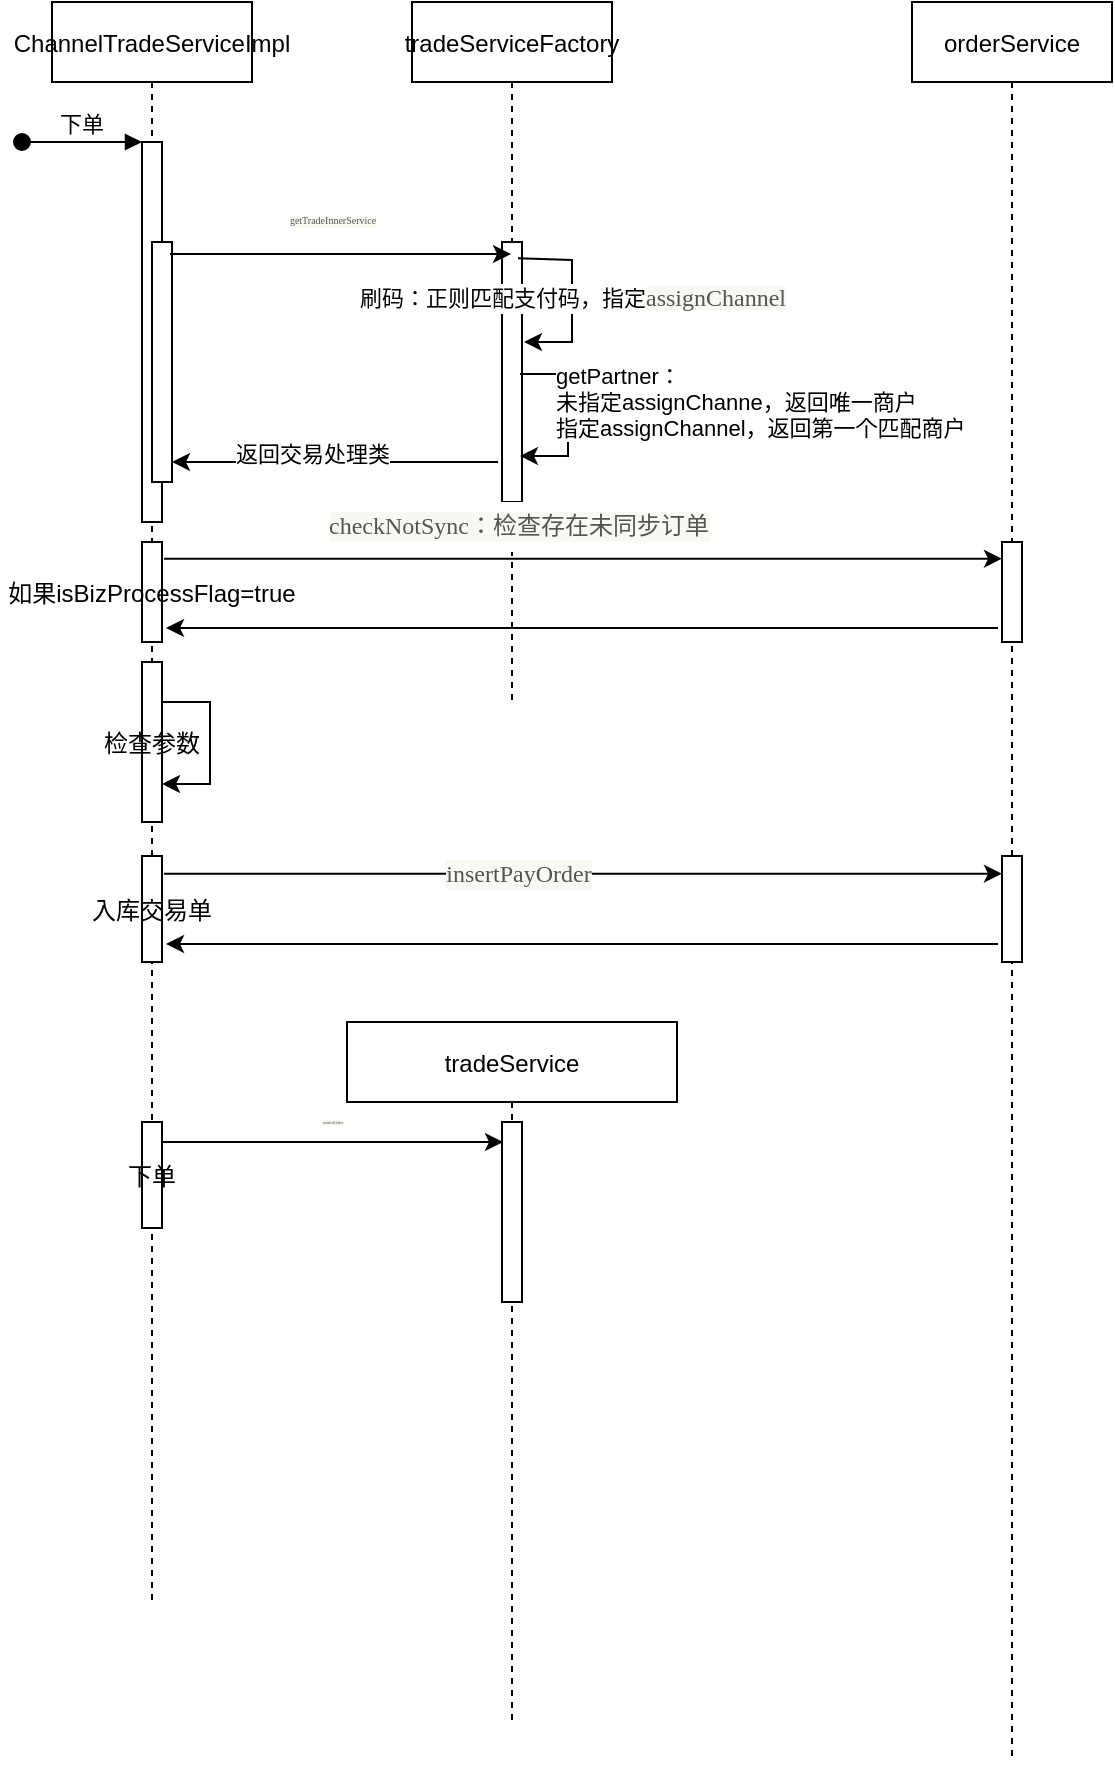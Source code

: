 <mxfile version="13.5.3" type="github">
  <diagram id="kgpKYQtTHZ0yAKxKKP6v" name="Page-1">
    <mxGraphModel dx="1422" dy="834" grid="1" gridSize="10" guides="1" tooltips="1" connect="1" arrows="1" fold="1" page="1" pageScale="1" pageWidth="850" pageHeight="1100" math="0" shadow="0">
      <root>
        <mxCell id="0" />
        <mxCell id="1" parent="0" />
        <mxCell id="3nuBFxr9cyL0pnOWT2aG-1" value="ChannelTradeServiceImpl" style="shape=umlLifeline;perimeter=lifelinePerimeter;container=1;collapsible=0;recursiveResize=0;rounded=0;shadow=0;strokeWidth=1;" parent="1" vertex="1">
          <mxGeometry x="120" y="80" width="100" height="800" as="geometry" />
        </mxCell>
        <mxCell id="3nuBFxr9cyL0pnOWT2aG-2" value="" style="points=[];perimeter=orthogonalPerimeter;rounded=0;shadow=0;strokeWidth=1;" parent="3nuBFxr9cyL0pnOWT2aG-1" vertex="1">
          <mxGeometry x="45" y="70" width="10" height="190" as="geometry" />
        </mxCell>
        <mxCell id="3nuBFxr9cyL0pnOWT2aG-3" value="下单" style="verticalAlign=bottom;startArrow=oval;endArrow=block;startSize=8;shadow=0;strokeWidth=1;" parent="3nuBFxr9cyL0pnOWT2aG-1" target="3nuBFxr9cyL0pnOWT2aG-2" edge="1">
          <mxGeometry relative="1" as="geometry">
            <mxPoint x="-15" y="70" as="sourcePoint" />
          </mxGeometry>
        </mxCell>
        <mxCell id="3nuBFxr9cyL0pnOWT2aG-4" value="" style="points=[];perimeter=orthogonalPerimeter;rounded=0;shadow=0;strokeWidth=1;" parent="3nuBFxr9cyL0pnOWT2aG-1" vertex="1">
          <mxGeometry x="50" y="120" width="10" height="120" as="geometry" />
        </mxCell>
        <mxCell id="upaiQ6j6fznPRTDWuKnX-17" value="如果isBizProcessFlag=true" style="points=[];perimeter=orthogonalPerimeter;rounded=0;shadow=0;strokeWidth=1;" vertex="1" parent="3nuBFxr9cyL0pnOWT2aG-1">
          <mxGeometry x="45" y="270" width="10" height="50" as="geometry" />
        </mxCell>
        <mxCell id="upaiQ6j6fznPRTDWuKnX-29" value="检查参数" style="points=[];perimeter=orthogonalPerimeter;rounded=0;shadow=0;strokeWidth=1;" vertex="1" parent="3nuBFxr9cyL0pnOWT2aG-1">
          <mxGeometry x="45" y="330" width="10" height="80" as="geometry" />
        </mxCell>
        <mxCell id="upaiQ6j6fznPRTDWuKnX-44" value="下单" style="points=[];perimeter=orthogonalPerimeter;rounded=0;shadow=0;strokeWidth=1;" vertex="1" parent="3nuBFxr9cyL0pnOWT2aG-1">
          <mxGeometry x="45" y="560" width="10" height="53" as="geometry" />
        </mxCell>
        <mxCell id="3nuBFxr9cyL0pnOWT2aG-5" value="tradeServiceFactory" style="shape=umlLifeline;perimeter=lifelinePerimeter;container=1;collapsible=0;recursiveResize=0;rounded=0;shadow=0;strokeWidth=1;" parent="1" vertex="1">
          <mxGeometry x="300" y="80" width="100" height="350" as="geometry" />
        </mxCell>
        <mxCell id="3nuBFxr9cyL0pnOWT2aG-6" value="" style="points=[];perimeter=orthogonalPerimeter;rounded=0;shadow=0;strokeWidth=1;" parent="3nuBFxr9cyL0pnOWT2aG-5" vertex="1">
          <mxGeometry x="45" y="120" width="10" height="130" as="geometry" />
        </mxCell>
        <mxCell id="upaiQ6j6fznPRTDWuKnX-13" value="刷码：正则匹配支付码，指定&lt;span style=&quot;background-color: rgb(249 , 249 , 243) ; color: rgb(84 , 84 , 84) ; font-family: &amp;#34;source code pro semibold&amp;#34;&quot;&gt;&lt;font style=&quot;font-size: 12px&quot;&gt;assignChannel&lt;/font&gt;&lt;/span&gt;" style="endArrow=classic;html=1;exitX=0.53;exitY=0.497;exitDx=0;exitDy=0;exitPerimeter=0;entryX=1.1;entryY=0.645;entryDx=0;entryDy=0;entryPerimeter=0;rounded=0;" edge="1" parent="3nuBFxr9cyL0pnOWT2aG-5">
          <mxGeometry width="50" height="50" relative="1" as="geometry">
            <mxPoint x="53" y="128.1" as="sourcePoint" />
            <mxPoint x="56" y="169.95" as="targetPoint" />
            <Array as="points">
              <mxPoint x="80" y="129" />
              <mxPoint x="80" y="170" />
            </Array>
          </mxGeometry>
        </mxCell>
        <mxCell id="upaiQ6j6fznPRTDWuKnX-3" value="" style="endArrow=classic;html=1;exitX=0.9;exitY=0.15;exitDx=0;exitDy=0;exitPerimeter=0;" edge="1" parent="1">
          <mxGeometry width="50" height="50" relative="1" as="geometry">
            <mxPoint x="179" y="206" as="sourcePoint" />
            <mxPoint x="349.5" y="206" as="targetPoint" />
          </mxGeometry>
        </mxCell>
        <mxCell id="upaiQ6j6fznPRTDWuKnX-4" value="&lt;span style=&quot;color: rgba(0 , 0 , 0 , 0) ; font-family: monospace ; font-size: 0px ; background-color: rgb(248 , 249 , 250)&quot;&gt;%3CmxGraphModel%3E%3Croot%3E%3CmxCell%20id%3D%220%22%2F%3E%3CmxCell%20id%3D%221%22%20parent%3D%220%22%2F%3E%3CmxCell%20id%3D%222%22%20value%3D%22%26lt%3Bpre%20style%3D%26quot%3Bbackground-color%3A%20rgb(249%20%2C%20249%20%2C%20243)%20%3B%20color%3A%20rgb(84%20%2C%2084%20%2C%2084)%20%3B%20font-family%3A%20%26amp%3B%2334%3Bsource%20code%20pro%20semibold%26amp%3B%2334%3B%20%3B%20font-size%3A%206px%26quot%3B%26gt%3BgetTradeInnerService%26lt%3B%2Fpre%26gt%3B%22%20style%3D%22edgeLabel%3Bhtml%3D1%3Balign%3Dcenter%3BverticalAlign%3Dmiddle%3Bresizable%3D0%3Bpoints%3D%5B%5D%3B%22%20vertex%3D%221%22%20connectable%3D%220%22%20parent%3D%221%22%3E%3CmxGeometry%20x%3D%22270%22%20y%3D%22240%22%20as%3D%22geometry%22%2F%3E%3C%2FmxCell%3E%3C%2Froot%3E%3C%2FmxGraphModel%3E&lt;/span&gt;" style="edgeLabel;html=1;align=center;verticalAlign=middle;resizable=0;points=[];" vertex="1" connectable="0" parent="upaiQ6j6fznPRTDWuKnX-3">
          <mxGeometry x="-0.191" y="3" relative="1" as="geometry">
            <mxPoint as="offset" />
          </mxGeometry>
        </mxCell>
        <mxCell id="upaiQ6j6fznPRTDWuKnX-15" value="&lt;pre style=&quot;background-color: rgb(249, 249, 243); color: rgb(84, 84, 84); font-family: &amp;quot;source code pro semibold&amp;quot;; font-size: 5px;&quot;&gt;getTradeInnerService&lt;/pre&gt;" style="edgeLabel;html=1;align=center;verticalAlign=middle;resizable=0;points=[];fontSize=5;" vertex="1" connectable="0" parent="upaiQ6j6fznPRTDWuKnX-3">
          <mxGeometry x="-0.226" y="2" relative="1" as="geometry">
            <mxPoint x="15" y="-15" as="offset" />
          </mxGeometry>
        </mxCell>
        <mxCell id="upaiQ6j6fznPRTDWuKnX-6" style="edgeStyle=orthogonalEdgeStyle;rounded=0;orthogonalLoop=1;jettySize=auto;html=1;entryX=1.2;entryY=0.458;entryDx=0;entryDy=0;entryPerimeter=0;" edge="1" parent="1">
          <mxGeometry relative="1" as="geometry">
            <mxPoint x="343" y="310.0" as="sourcePoint" />
            <mxPoint x="180" y="310.0" as="targetPoint" />
          </mxGeometry>
        </mxCell>
        <mxCell id="upaiQ6j6fznPRTDWuKnX-7" value="返回交易处理类" style="edgeLabel;html=1;align=center;verticalAlign=middle;resizable=0;points=[];" vertex="1" connectable="0" parent="upaiQ6j6fznPRTDWuKnX-6">
          <mxGeometry x="0.141" y="-4" relative="1" as="geometry">
            <mxPoint as="offset" />
          </mxGeometry>
        </mxCell>
        <mxCell id="upaiQ6j6fznPRTDWuKnX-16" value="&lt;div&gt;getPartner：&lt;/div&gt;未指定assignChanne，返回唯一商户&lt;br&gt;指定assignChannel，返回第一个匹配商户" style="endArrow=classic;html=1;entryX=1.1;entryY=0.645;entryDx=0;entryDy=0;entryPerimeter=0;rounded=0;align=left;" edge="1" parent="1">
          <mxGeometry x="-0.146" y="-8" width="50" height="50" relative="1" as="geometry">
            <mxPoint x="354" y="266" as="sourcePoint" />
            <mxPoint x="354" y="306.95" as="targetPoint" />
            <Array as="points">
              <mxPoint x="378" y="266" />
              <mxPoint x="378" y="307" />
            </Array>
            <mxPoint as="offset" />
          </mxGeometry>
        </mxCell>
        <mxCell id="upaiQ6j6fznPRTDWuKnX-19" value="orderService" style="shape=umlLifeline;perimeter=lifelinePerimeter;container=1;collapsible=0;recursiveResize=0;rounded=0;shadow=0;strokeWidth=1;" vertex="1" parent="1">
          <mxGeometry x="550" y="80" width="100" height="880" as="geometry" />
        </mxCell>
        <mxCell id="upaiQ6j6fznPRTDWuKnX-23" value="" style="points=[];perimeter=orthogonalPerimeter;rounded=0;shadow=0;strokeWidth=1;" vertex="1" parent="upaiQ6j6fznPRTDWuKnX-19">
          <mxGeometry x="45" y="270" width="10" height="50" as="geometry" />
        </mxCell>
        <mxCell id="upaiQ6j6fznPRTDWuKnX-24" value="" style="endArrow=classic;html=1;exitX=1.1;exitY=0.167;exitDx=0;exitDy=0;exitPerimeter=0;" edge="1" parent="1" source="upaiQ6j6fznPRTDWuKnX-17" target="upaiQ6j6fznPRTDWuKnX-23">
          <mxGeometry width="50" height="50" relative="1" as="geometry">
            <mxPoint x="180" y="370" as="sourcePoint" />
            <mxPoint x="350.5" y="370" as="targetPoint" />
          </mxGeometry>
        </mxCell>
        <mxCell id="upaiQ6j6fznPRTDWuKnX-25" value="&lt;span style=&quot;color: rgba(0 , 0 , 0 , 0) ; font-family: monospace ; font-size: 0px ; background-color: rgb(248 , 249 , 250)&quot;&gt;%3CmxGraphModel%3E%3Croot%3E%3CmxCell%20id%3D%220%22%2F%3E%3CmxCell%20id%3D%221%22%20parent%3D%220%22%2F%3E%3CmxCell%20id%3D%222%22%20value%3D%22%26lt%3Bpre%20style%3D%26quot%3Bbackground-color%3A%20rgb(249%20%2C%20249%20%2C%20243)%20%3B%20color%3A%20rgb(84%20%2C%2084%20%2C%2084)%20%3B%20font-family%3A%20%26amp%3B%2334%3Bsource%20code%20pro%20semibold%26amp%3B%2334%3B%20%3B%20font-size%3A%206px%26quot%3B%26gt%3BgetTradeInnerService%26lt%3B%2Fpre%26gt%3B%22%20style%3D%22edgeLabel%3Bhtml%3D1%3Balign%3Dcenter%3BverticalAlign%3Dmiddle%3Bresizable%3D0%3Bpoints%3D%5B%5D%3B%22%20vertex%3D%221%22%20connectable%3D%220%22%20parent%3D%221%22%3E%3CmxGeometry%20x%3D%22270%22%20y%3D%22240%22%20as%3D%22geometry%22%2F%3E%3C%2FmxCell%3E%3C%2Froot%3E%3C%2FmxGraphModel%3E&lt;/span&gt;" style="edgeLabel;html=1;align=center;verticalAlign=middle;resizable=0;points=[];" vertex="1" connectable="0" parent="upaiQ6j6fznPRTDWuKnX-24">
          <mxGeometry x="-0.191" y="3" relative="1" as="geometry">
            <mxPoint as="offset" />
          </mxGeometry>
        </mxCell>
        <mxCell id="upaiQ6j6fznPRTDWuKnX-26" value="&lt;pre style=&quot;background-color: rgb(249 , 249 , 243) ; color: rgb(84 , 84 , 84) ; font-family: &amp;#34;source code pro semibold&amp;#34;&quot;&gt;&lt;pre style=&quot;font-family: &amp;#34;source code pro semibold&amp;#34;&quot;&gt;&lt;font style=&quot;font-size: 12px&quot;&gt;checkNotSync：检查存在未同步订单&lt;/font&gt;&lt;/pre&gt;&lt;/pre&gt;" style="edgeLabel;html=1;align=center;verticalAlign=middle;resizable=0;points=[];fontSize=5;" vertex="1" connectable="0" parent="upaiQ6j6fznPRTDWuKnX-24">
          <mxGeometry x="-0.226" y="2" relative="1" as="geometry">
            <mxPoint x="15" y="-15" as="offset" />
          </mxGeometry>
        </mxCell>
        <mxCell id="upaiQ6j6fznPRTDWuKnX-27" style="edgeStyle=orthogonalEdgeStyle;rounded=0;orthogonalLoop=1;jettySize=auto;html=1;entryX=1.2;entryY=0.458;entryDx=0;entryDy=0;entryPerimeter=0;exitX=0.1;exitY=0.778;exitDx=0;exitDy=0;exitPerimeter=0;" edge="1" parent="1">
          <mxGeometry relative="1" as="geometry">
            <mxPoint x="593" y="393.02" as="sourcePoint" />
            <mxPoint x="177" y="393" as="targetPoint" />
          </mxGeometry>
        </mxCell>
        <mxCell id="upaiQ6j6fznPRTDWuKnX-32" value="&lt;div&gt;&lt;/div&gt;" style="endArrow=classic;html=1;entryX=1.1;entryY=0.645;entryDx=0;entryDy=0;entryPerimeter=0;rounded=0;align=left;" edge="1" parent="1">
          <mxGeometry x="-0.146" y="-8" width="50" height="50" relative="1" as="geometry">
            <mxPoint x="175" y="430" as="sourcePoint" />
            <mxPoint x="175" y="470.95" as="targetPoint" />
            <Array as="points">
              <mxPoint x="199" y="430" />
              <mxPoint x="199" y="471" />
            </Array>
            <mxPoint as="offset" />
          </mxGeometry>
        </mxCell>
        <mxCell id="upaiQ6j6fznPRTDWuKnX-35" value="入库交易单" style="points=[];perimeter=orthogonalPerimeter;rounded=0;shadow=0;strokeWidth=1;" vertex="1" parent="1">
          <mxGeometry x="165" y="507" width="10" height="53" as="geometry" />
        </mxCell>
        <mxCell id="upaiQ6j6fznPRTDWuKnX-36" value="" style="points=[];perimeter=orthogonalPerimeter;rounded=0;shadow=0;strokeWidth=1;" vertex="1" parent="1">
          <mxGeometry x="595" y="507" width="10" height="53" as="geometry" />
        </mxCell>
        <mxCell id="upaiQ6j6fznPRTDWuKnX-37" value="" style="endArrow=classic;html=1;exitX=1.1;exitY=0.167;exitDx=0;exitDy=0;exitPerimeter=0;" edge="1" source="upaiQ6j6fznPRTDWuKnX-35" target="upaiQ6j6fznPRTDWuKnX-36" parent="1">
          <mxGeometry width="50" height="50" relative="1" as="geometry">
            <mxPoint x="180" y="527" as="sourcePoint" />
            <mxPoint x="350.5" y="527" as="targetPoint" />
          </mxGeometry>
        </mxCell>
        <mxCell id="upaiQ6j6fznPRTDWuKnX-38" value="&lt;span style=&quot;color: rgba(0 , 0 , 0 , 0) ; font-family: monospace ; font-size: 0px ; background-color: rgb(248 , 249 , 250)&quot;&gt;%3CmxGraphModel%3E%3Croot%3E%3CmxCell%20id%3D%220%22%2F%3E%3CmxCell%20id%3D%221%22%20parent%3D%220%22%2F%3E%3CmxCell%20id%3D%222%22%20value%3D%22%26lt%3Bpre%20style%3D%26quot%3Bbackground-color%3A%20rgb(249%20%2C%20249%20%2C%20243)%20%3B%20color%3A%20rgb(84%20%2C%2084%20%2C%2084)%20%3B%20font-family%3A%20%26amp%3B%2334%3Bsource%20code%20pro%20semibold%26amp%3B%2334%3B%20%3B%20font-size%3A%206px%26quot%3B%26gt%3BgetTradeInnerService%26lt%3B%2Fpre%26gt%3B%22%20style%3D%22edgeLabel%3Bhtml%3D1%3Balign%3Dcenter%3BverticalAlign%3Dmiddle%3Bresizable%3D0%3Bpoints%3D%5B%5D%3B%22%20vertex%3D%221%22%20connectable%3D%220%22%20parent%3D%221%22%3E%3CmxGeometry%20x%3D%22270%22%20y%3D%22240%22%20as%3D%22geometry%22%2F%3E%3C%2FmxCell%3E%3C%2Froot%3E%3C%2FmxGraphModel%3E&lt;/span&gt;" style="edgeLabel;html=1;align=center;verticalAlign=middle;resizable=0;points=[];" vertex="1" connectable="0" parent="upaiQ6j6fznPRTDWuKnX-37">
          <mxGeometry x="-0.191" y="3" relative="1" as="geometry">
            <mxPoint as="offset" />
          </mxGeometry>
        </mxCell>
        <mxCell id="upaiQ6j6fznPRTDWuKnX-39" value="&lt;pre style=&quot;background-color: rgb(249 , 249 , 243) ; color: rgb(84 , 84 , 84) ; font-family: &amp;#34;source code pro semibold&amp;#34;&quot;&gt;&lt;font style=&quot;font-size: 12px&quot;&gt;insertPayOrder&lt;/font&gt;&lt;/pre&gt;" style="edgeLabel;html=1;align=center;verticalAlign=middle;resizable=0;points=[];fontSize=5;" vertex="1" connectable="0" parent="upaiQ6j6fznPRTDWuKnX-37">
          <mxGeometry x="-0.226" y="2" relative="1" as="geometry">
            <mxPoint x="15" y="1.64" as="offset" />
          </mxGeometry>
        </mxCell>
        <mxCell id="upaiQ6j6fznPRTDWuKnX-40" style="edgeStyle=orthogonalEdgeStyle;rounded=0;orthogonalLoop=1;jettySize=auto;html=1;entryX=1.2;entryY=0.458;entryDx=0;entryDy=0;entryPerimeter=0;exitX=0.1;exitY=0.778;exitDx=0;exitDy=0;exitPerimeter=0;" edge="1" parent="1">
          <mxGeometry relative="1" as="geometry">
            <mxPoint x="593" y="551.02" as="sourcePoint" />
            <mxPoint x="177" y="551" as="targetPoint" />
          </mxGeometry>
        </mxCell>
        <mxCell id="upaiQ6j6fznPRTDWuKnX-41" value="tradeService" style="shape=umlLifeline;perimeter=lifelinePerimeter;container=1;collapsible=0;recursiveResize=0;rounded=0;shadow=0;strokeWidth=1;" vertex="1" parent="1">
          <mxGeometry x="267.5" y="590" width="165" height="350" as="geometry" />
        </mxCell>
        <mxCell id="upaiQ6j6fznPRTDWuKnX-42" value="" style="points=[];perimeter=orthogonalPerimeter;rounded=0;shadow=0;strokeWidth=1;" vertex="1" parent="upaiQ6j6fznPRTDWuKnX-41">
          <mxGeometry x="77.5" y="50" width="10" height="90" as="geometry" />
        </mxCell>
        <mxCell id="upaiQ6j6fznPRTDWuKnX-45" value="" style="endArrow=classic;html=1;exitX=0.9;exitY=0.15;exitDx=0;exitDy=0;exitPerimeter=0;" edge="1" parent="1">
          <mxGeometry width="50" height="50" relative="1" as="geometry">
            <mxPoint x="175" y="650" as="sourcePoint" />
            <mxPoint x="345.5" y="650" as="targetPoint" />
          </mxGeometry>
        </mxCell>
        <mxCell id="upaiQ6j6fznPRTDWuKnX-46" value="&lt;span style=&quot;color: rgba(0 , 0 , 0 , 0) ; font-family: monospace ; font-size: 0px ; background-color: rgb(248 , 249 , 250)&quot;&gt;%3CmxGraphModel%3E%3Croot%3E%3CmxCell%20id%3D%220%22%2F%3E%3CmxCell%20id%3D%221%22%20parent%3D%220%22%2F%3E%3CmxCell%20id%3D%222%22%20value%3D%22%26lt%3Bpre%20style%3D%26quot%3Bbackground-color%3A%20rgb(249%20%2C%20249%20%2C%20243)%20%3B%20color%3A%20rgb(84%20%2C%2084%20%2C%2084)%20%3B%20font-family%3A%20%26amp%3B%2334%3Bsource%20code%20pro%20semibold%26amp%3B%2334%3B%20%3B%20font-size%3A%206px%26quot%3B%26gt%3BgetTradeInnerService%26lt%3B%2Fpre%26gt%3B%22%20style%3D%22edgeLabel%3Bhtml%3D1%3Balign%3Dcenter%3BverticalAlign%3Dmiddle%3Bresizable%3D0%3Bpoints%3D%5B%5D%3B%22%20vertex%3D%221%22%20connectable%3D%220%22%20parent%3D%221%22%3E%3CmxGeometry%20x%3D%22270%22%20y%3D%22240%22%20as%3D%22geometry%22%2F%3E%3C%2FmxCell%3E%3C%2Froot%3E%3C%2FmxGraphModel%3E&lt;/span&gt;" style="edgeLabel;html=1;align=center;verticalAlign=middle;resizable=0;points=[];" vertex="1" connectable="0" parent="upaiQ6j6fznPRTDWuKnX-45">
          <mxGeometry x="-0.191" y="3" relative="1" as="geometry">
            <mxPoint as="offset" />
          </mxGeometry>
        </mxCell>
        <mxCell id="upaiQ6j6fznPRTDWuKnX-47" value="&lt;pre style=&quot;background-color: rgb(249, 249, 243); color: rgb(84, 84, 84); font-family: &amp;quot;source code pro semibold&amp;quot;; font-size: 2px;&quot;&gt;&lt;pre style=&quot;font-family: &amp;quot;source code pro semibold&amp;quot;; font-size: 2px;&quot;&gt;unifiedOrder&lt;/pre&gt;&lt;/pre&gt;" style="edgeLabel;html=1;align=center;verticalAlign=middle;resizable=0;points=[];fontSize=2;" vertex="1" connectable="0" parent="upaiQ6j6fznPRTDWuKnX-45">
          <mxGeometry x="-0.226" y="2" relative="1" as="geometry">
            <mxPoint x="19" y="-8" as="offset" />
          </mxGeometry>
        </mxCell>
      </root>
    </mxGraphModel>
  </diagram>
</mxfile>
